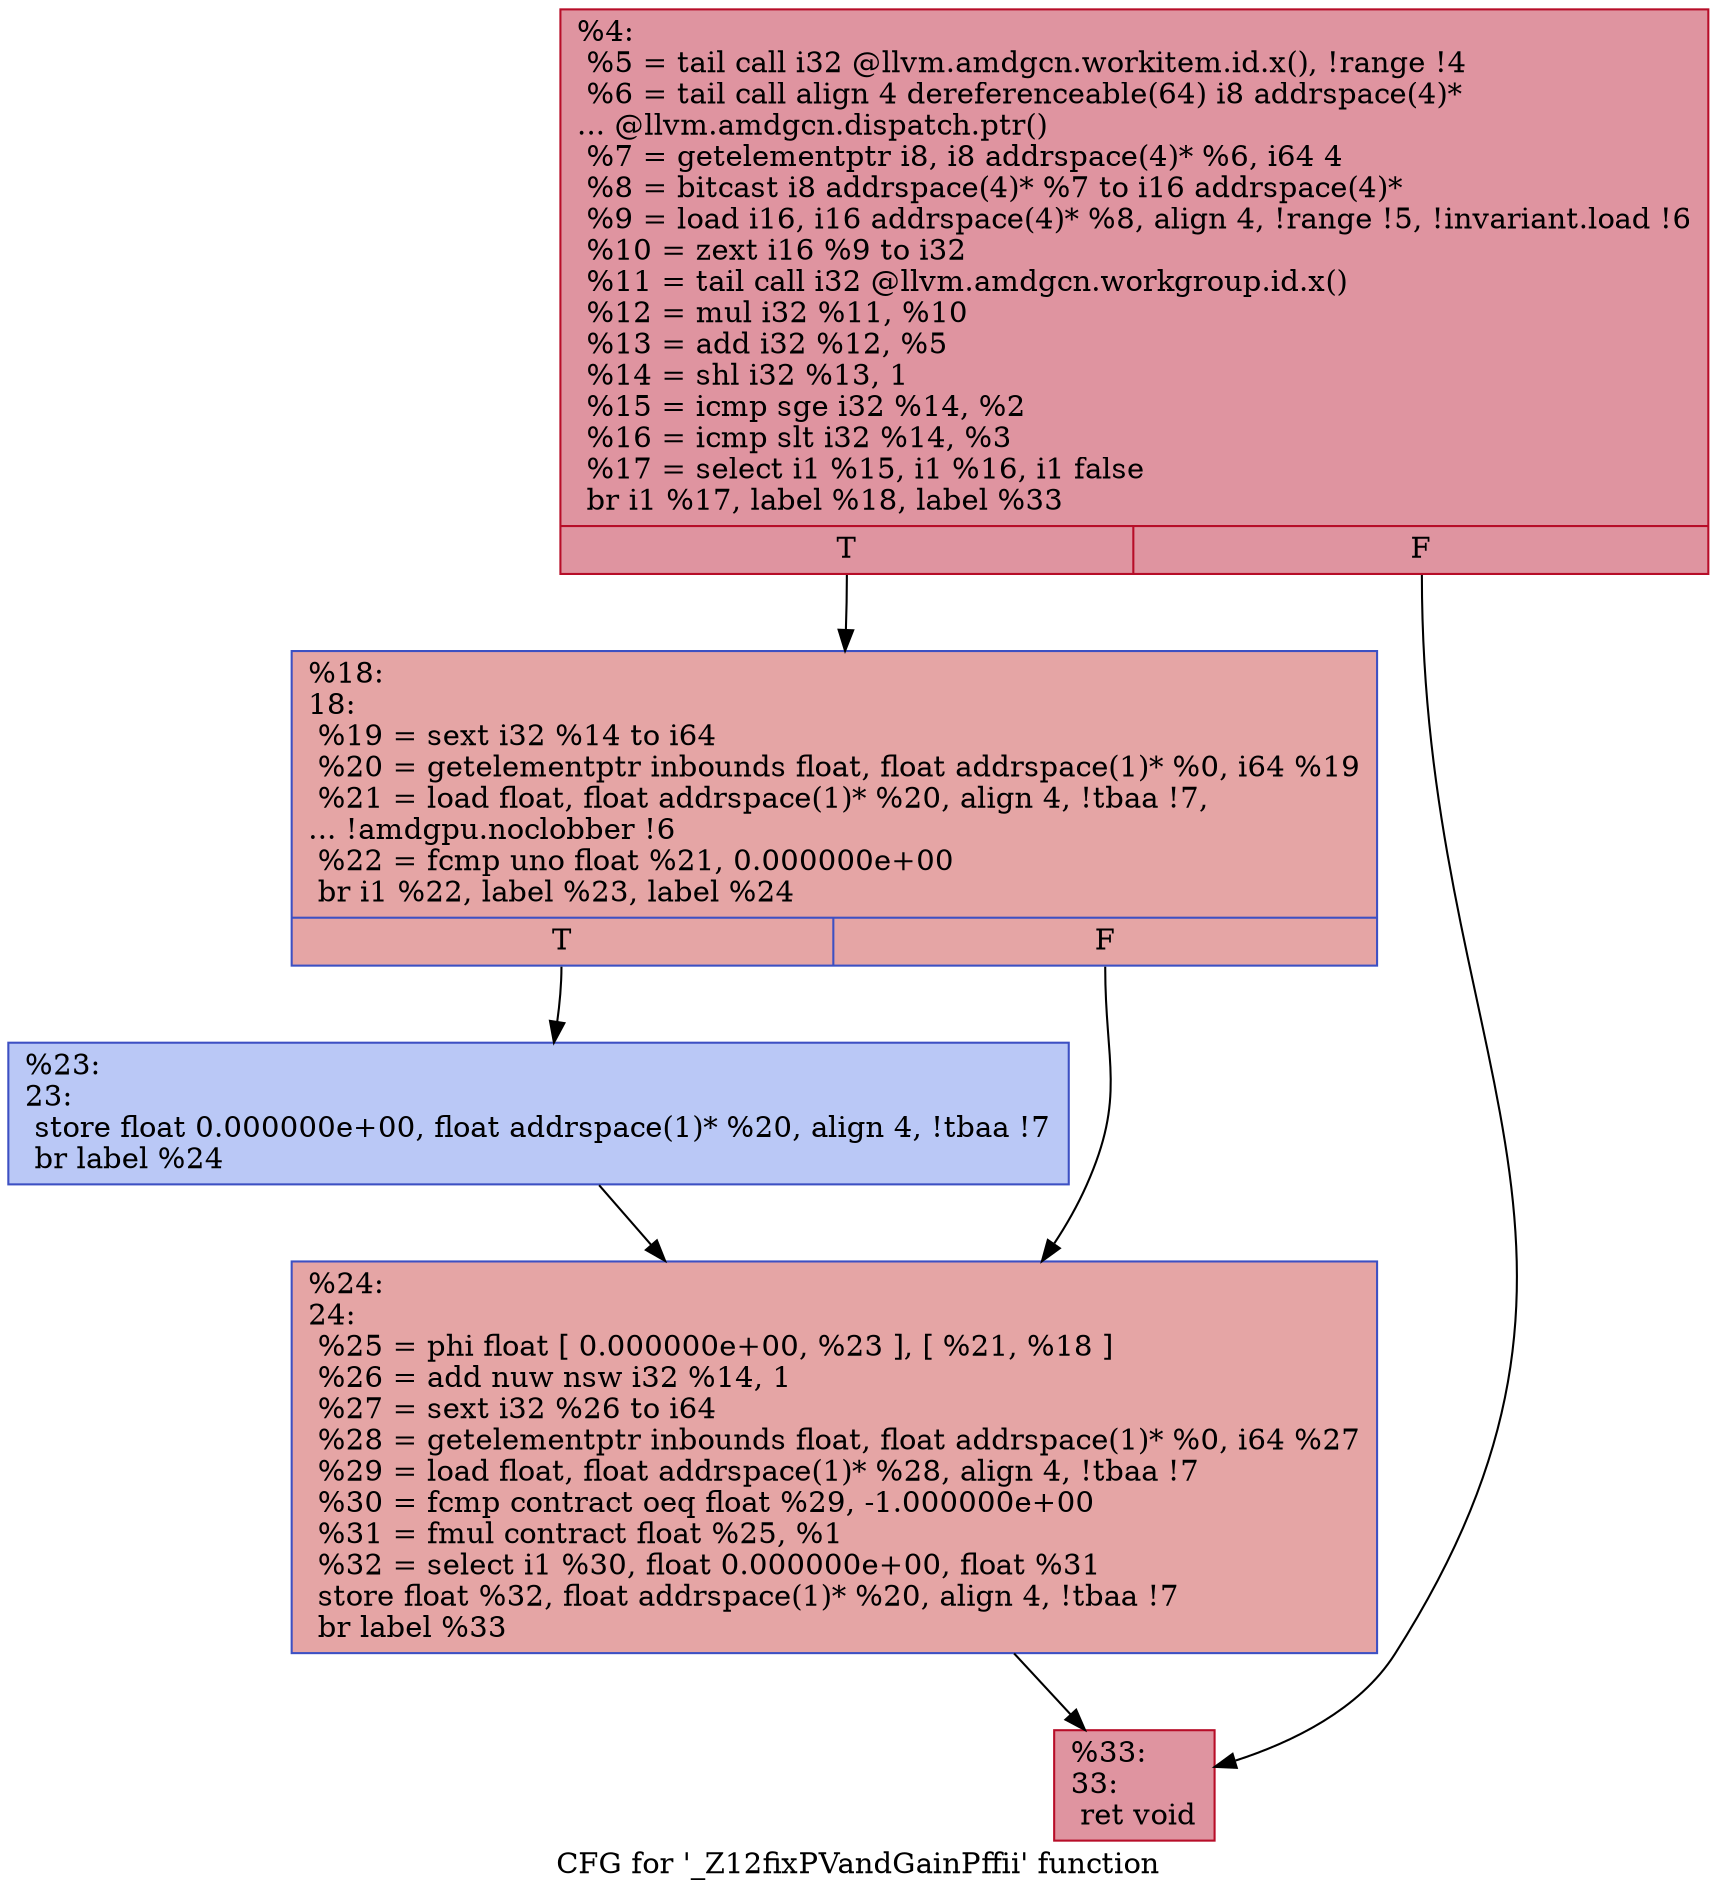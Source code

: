 digraph "CFG for '_Z12fixPVandGainPffii' function" {
	label="CFG for '_Z12fixPVandGainPffii' function";

	Node0x60632a0 [shape=record,color="#b70d28ff", style=filled, fillcolor="#b70d2870",label="{%4:\l  %5 = tail call i32 @llvm.amdgcn.workitem.id.x(), !range !4\l  %6 = tail call align 4 dereferenceable(64) i8 addrspace(4)*\l... @llvm.amdgcn.dispatch.ptr()\l  %7 = getelementptr i8, i8 addrspace(4)* %6, i64 4\l  %8 = bitcast i8 addrspace(4)* %7 to i16 addrspace(4)*\l  %9 = load i16, i16 addrspace(4)* %8, align 4, !range !5, !invariant.load !6\l  %10 = zext i16 %9 to i32\l  %11 = tail call i32 @llvm.amdgcn.workgroup.id.x()\l  %12 = mul i32 %11, %10\l  %13 = add i32 %12, %5\l  %14 = shl i32 %13, 1\l  %15 = icmp sge i32 %14, %2\l  %16 = icmp slt i32 %14, %3\l  %17 = select i1 %15, i1 %16, i1 false\l  br i1 %17, label %18, label %33\l|{<s0>T|<s1>F}}"];
	Node0x60632a0:s0 -> Node0x60649a0;
	Node0x60632a0:s1 -> Node0x6065460;
	Node0x60649a0 [shape=record,color="#3d50c3ff", style=filled, fillcolor="#c5333470",label="{%18:\l18:                                               \l  %19 = sext i32 %14 to i64\l  %20 = getelementptr inbounds float, float addrspace(1)* %0, i64 %19\l  %21 = load float, float addrspace(1)* %20, align 4, !tbaa !7,\l... !amdgpu.noclobber !6\l  %22 = fcmp uno float %21, 0.000000e+00\l  br i1 %22, label %23, label %24\l|{<s0>T|<s1>F}}"];
	Node0x60649a0:s0 -> Node0x60669f0;
	Node0x60649a0:s1 -> Node0x6066a80;
	Node0x60669f0 [shape=record,color="#3d50c3ff", style=filled, fillcolor="#6282ea70",label="{%23:\l23:                                               \l  store float 0.000000e+00, float addrspace(1)* %20, align 4, !tbaa !7\l  br label %24\l}"];
	Node0x60669f0 -> Node0x6066a80;
	Node0x6066a80 [shape=record,color="#3d50c3ff", style=filled, fillcolor="#c5333470",label="{%24:\l24:                                               \l  %25 = phi float [ 0.000000e+00, %23 ], [ %21, %18 ]\l  %26 = add nuw nsw i32 %14, 1\l  %27 = sext i32 %26 to i64\l  %28 = getelementptr inbounds float, float addrspace(1)* %0, i64 %27\l  %29 = load float, float addrspace(1)* %28, align 4, !tbaa !7\l  %30 = fcmp contract oeq float %29, -1.000000e+00\l  %31 = fmul contract float %25, %1\l  %32 = select i1 %30, float 0.000000e+00, float %31\l  store float %32, float addrspace(1)* %20, align 4, !tbaa !7\l  br label %33\l}"];
	Node0x6066a80 -> Node0x6065460;
	Node0x6065460 [shape=record,color="#b70d28ff", style=filled, fillcolor="#b70d2870",label="{%33:\l33:                                               \l  ret void\l}"];
}
